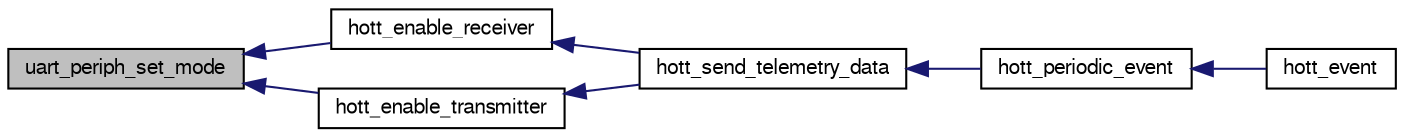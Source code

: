 digraph "uart_periph_set_mode"
{
  edge [fontname="FreeSans",fontsize="10",labelfontname="FreeSans",labelfontsize="10"];
  node [fontname="FreeSans",fontsize="10",shape=record];
  rankdir="LR";
  Node1 [label="uart_periph_set_mode",height=0.2,width=0.4,color="black", fillcolor="grey75", style="filled", fontcolor="black"];
  Node1 -> Node2 [dir="back",color="midnightblue",fontsize="10",style="solid",fontname="FreeSans"];
  Node2 [label="hott_enable_receiver",height=0.2,width=0.4,color="black", fillcolor="white", style="filled",URL="$modules_2hott_2hott_8c.html#a294b9a63370b058e7fbf22d6b9432553"];
  Node2 -> Node3 [dir="back",color="midnightblue",fontsize="10",style="solid",fontname="FreeSans"];
  Node3 [label="hott_send_telemetry_data",height=0.2,width=0.4,color="black", fillcolor="white", style="filled",URL="$modules_2hott_2hott_8c.html#a2dab589532cc67049d57fa67684616c8"];
  Node3 -> Node4 [dir="back",color="midnightblue",fontsize="10",style="solid",fontname="FreeSans"];
  Node4 [label="hott_periodic_event",height=0.2,width=0.4,color="black", fillcolor="white", style="filled",URL="$modules_2hott_2hott_8c.html#a64d986dbd4a6b7fa67a60cf0f237d31c"];
  Node4 -> Node5 [dir="back",color="midnightblue",fontsize="10",style="solid",fontname="FreeSans"];
  Node5 [label="hott_event",height=0.2,width=0.4,color="black", fillcolor="white", style="filled",URL="$modules_2hott_2hott_8h.html#afd6976c45645e710a8036805a913fc4c"];
  Node1 -> Node6 [dir="back",color="midnightblue",fontsize="10",style="solid",fontname="FreeSans"];
  Node6 [label="hott_enable_transmitter",height=0.2,width=0.4,color="black", fillcolor="white", style="filled",URL="$modules_2hott_2hott_8c.html#a4c59fc8220700c7af17e48e3d40d4a38"];
  Node6 -> Node3 [dir="back",color="midnightblue",fontsize="10",style="solid",fontname="FreeSans"];
}
